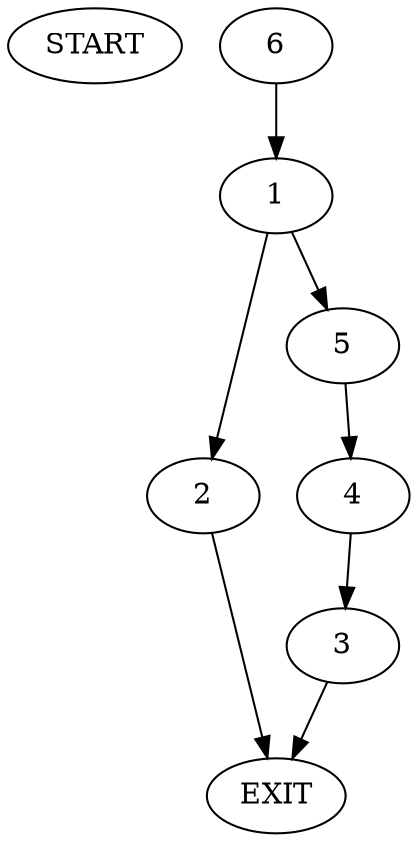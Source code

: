 digraph "is_even_python" {  
0 [label="START"];
1;
2;
3;
4;
5;
6;
7 [label="EXIT"]
1 -> 2
1 -> 5
2 -> 7 
3 -> 7 
4 -> 3 
5 -> 4 
6 -> 1 
}

